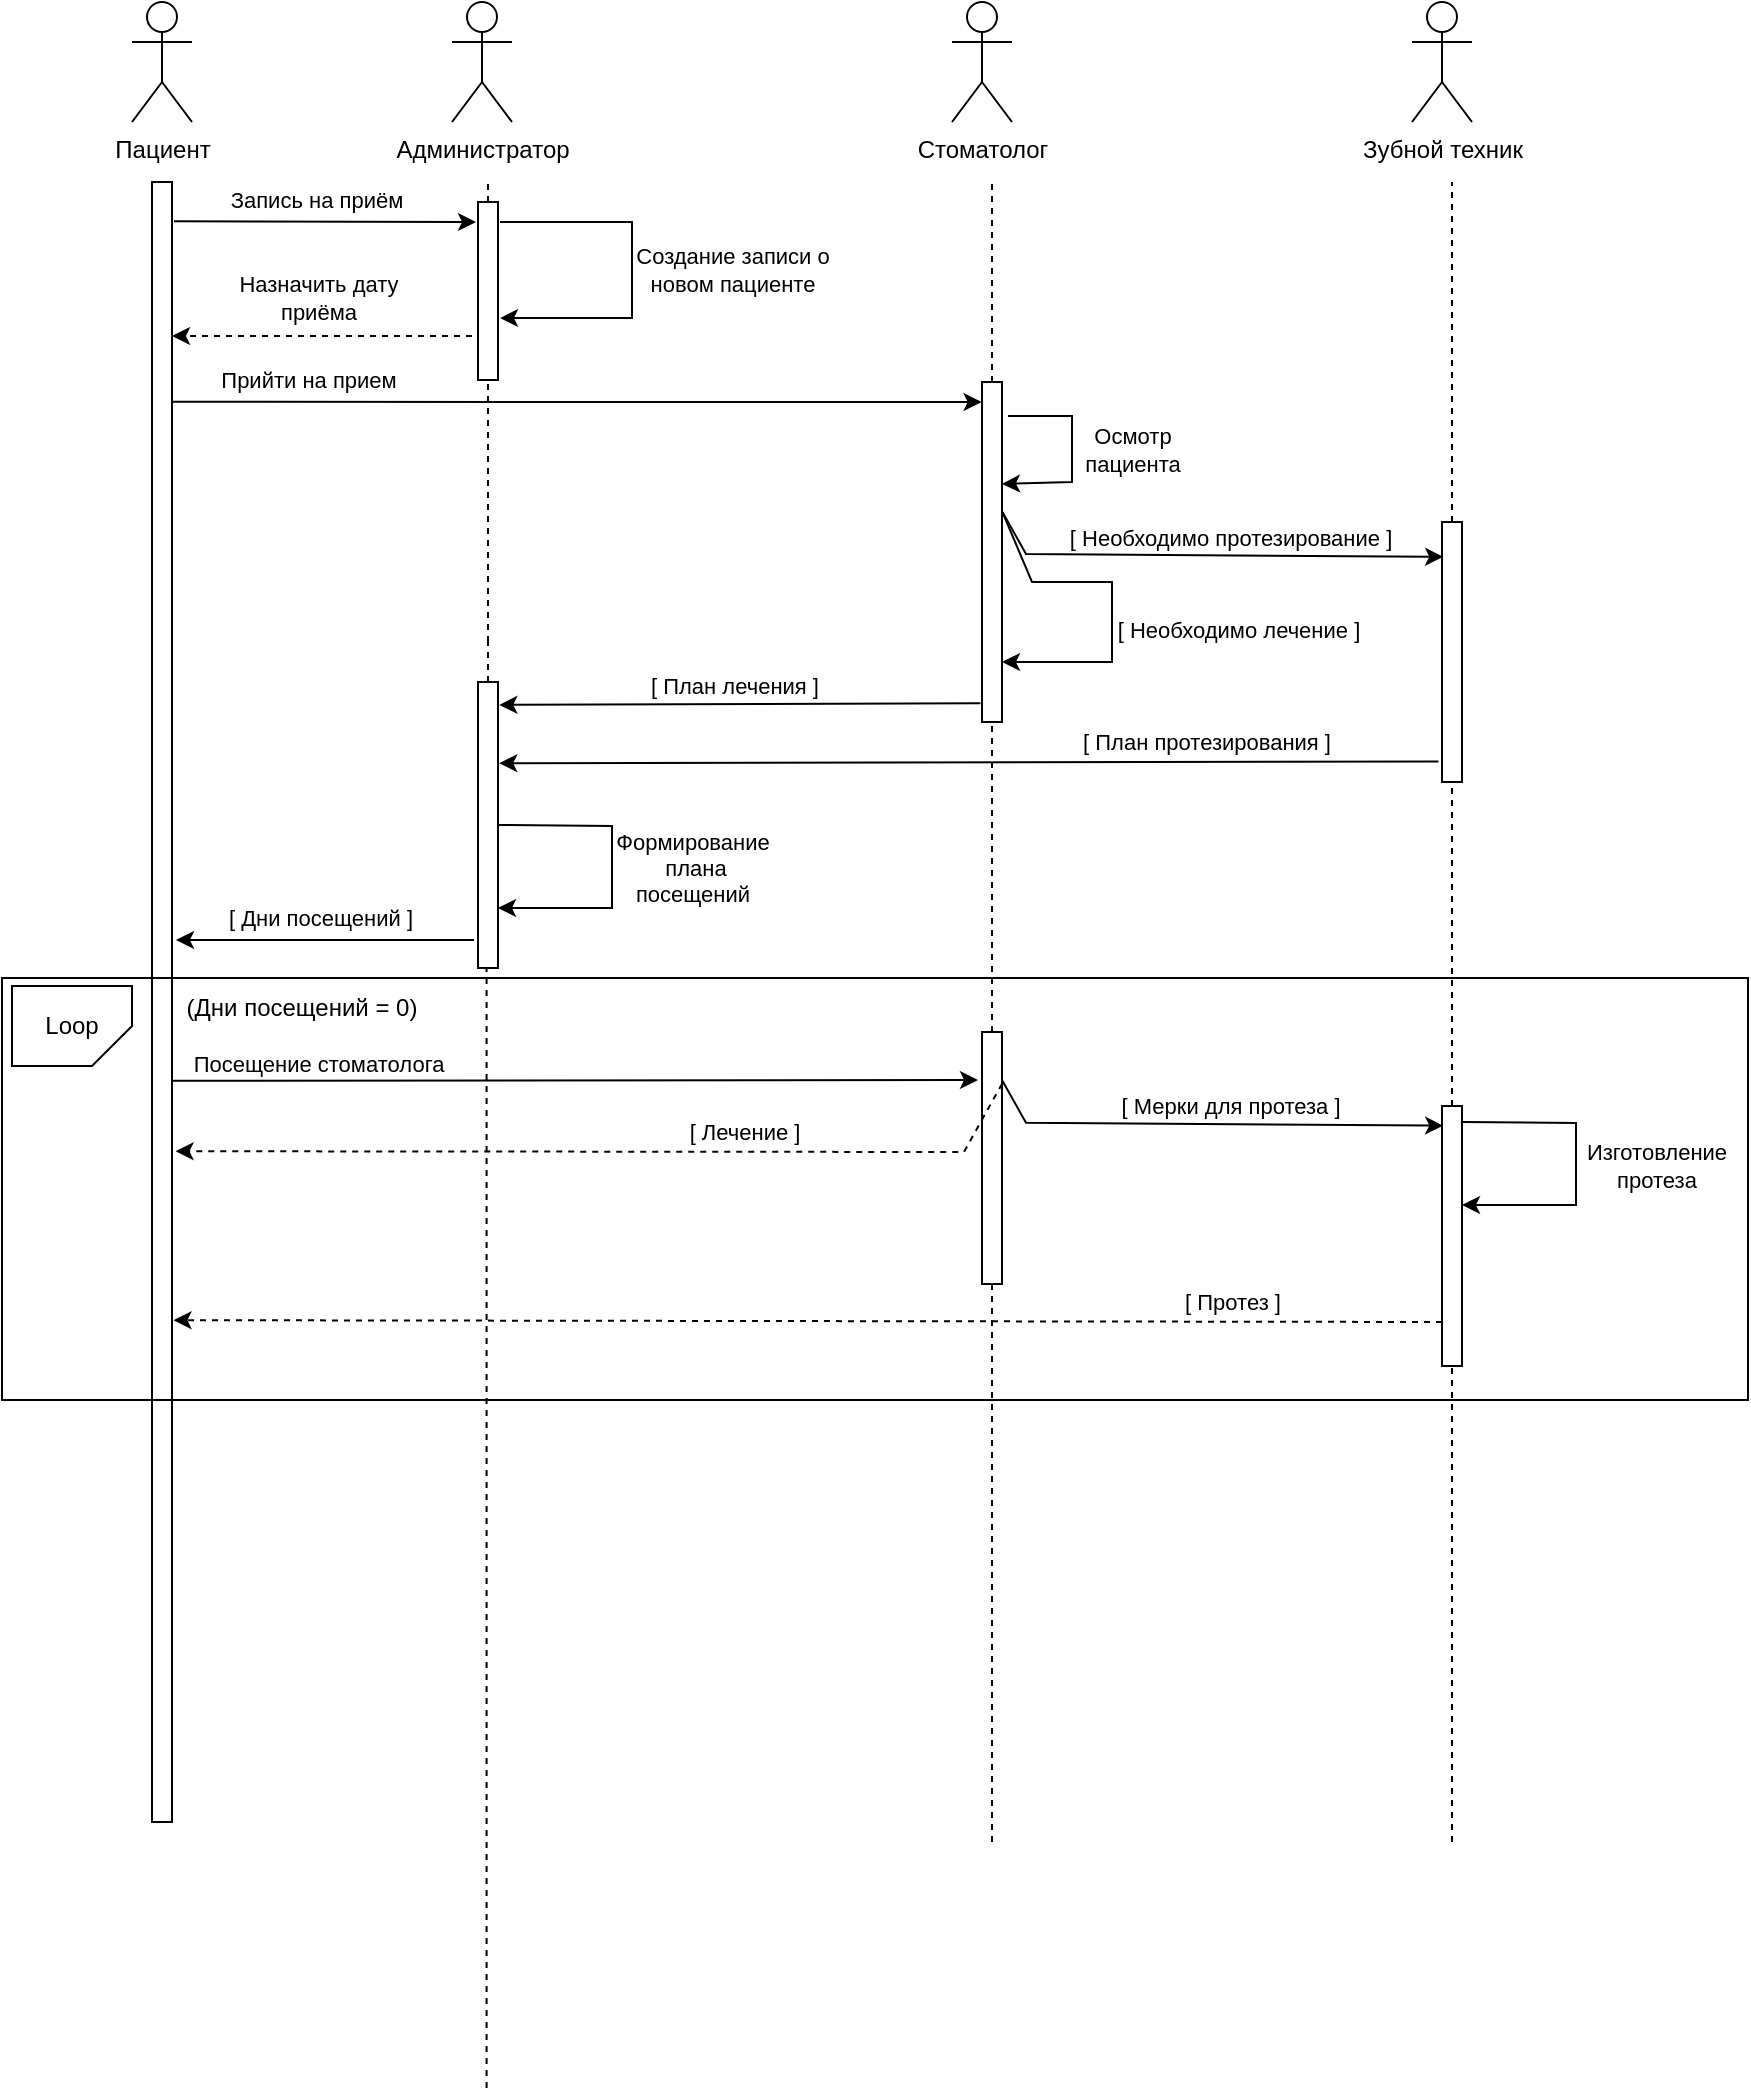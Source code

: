 <mxfile version="20.5.1" type="github"><diagram id="XVd9_aGAk1N9qplD8U_b" name="Страница 1"><mxGraphModel dx="1429" dy="945" grid="0" gridSize="10" guides="1" tooltips="1" connect="1" arrows="1" fold="1" page="0" pageScale="1" pageWidth="827" pageHeight="1169" math="0" shadow="0"><root><mxCell id="0"/><mxCell id="1" parent="0"/><mxCell id="olfYSp677vdpaHLVVZ0R-1" value="Пациент" style="shape=umlActor;verticalLabelPosition=bottom;verticalAlign=top;html=1;outlineConnect=0;" vertex="1" parent="1"><mxGeometry x="70" y="120" width="30" height="60" as="geometry"/></mxCell><mxCell id="olfYSp677vdpaHLVVZ0R-2" value="" style="rounded=0;whiteSpace=wrap;html=1;" vertex="1" parent="1"><mxGeometry x="80" y="210" width="10" height="820" as="geometry"/></mxCell><mxCell id="olfYSp677vdpaHLVVZ0R-3" value="Администратор" style="shape=umlActor;verticalLabelPosition=bottom;verticalAlign=top;html=1;outlineConnect=0;" vertex="1" parent="1"><mxGeometry x="230" y="120" width="30" height="60" as="geometry"/></mxCell><mxCell id="olfYSp677vdpaHLVVZ0R-5" value="Запись на приём" style="endArrow=classic;html=1;rounded=0;exitX=1.1;exitY=0.024;exitDx=0;exitDy=0;exitPerimeter=0;" edge="1" parent="1" source="olfYSp677vdpaHLVVZ0R-2"><mxGeometry x="-0.067" y="11" width="50" height="50" relative="1" as="geometry"><mxPoint x="380" y="380" as="sourcePoint"/><mxPoint x="242" y="230" as="targetPoint"/><mxPoint as="offset"/></mxGeometry></mxCell><mxCell id="olfYSp677vdpaHLVVZ0R-6" value="" style="endArrow=classic;html=1;rounded=0;exitX=1.1;exitY=0.112;exitDx=0;exitDy=0;exitPerimeter=0;entryX=1.1;entryY=0.652;entryDx=0;entryDy=0;entryPerimeter=0;" edge="1" parent="1" source="olfYSp677vdpaHLVVZ0R-4" target="olfYSp677vdpaHLVVZ0R-4"><mxGeometry width="50" height="50" relative="1" as="geometry"><mxPoint x="270" y="230" as="sourcePoint"/><mxPoint x="318" y="306" as="targetPoint"/><Array as="points"><mxPoint x="320" y="230"/><mxPoint x="320" y="278"/></Array></mxGeometry></mxCell><mxCell id="olfYSp677vdpaHLVVZ0R-8" value="Создание записи о &lt;br&gt;новом пациенте" style="edgeLabel;html=1;align=center;verticalAlign=middle;resizable=0;points=[];" vertex="1" connectable="0" parent="olfYSp677vdpaHLVVZ0R-6"><mxGeometry x="0.011" y="-1" relative="1" as="geometry"><mxPoint x="51" y="-1" as="offset"/></mxGeometry></mxCell><mxCell id="olfYSp677vdpaHLVVZ0R-9" value="" style="html=1;labelBackgroundColor=#ffffff;startArrow=none;startFill=0;startSize=6;endArrow=classic;endFill=1;endSize=6;jettySize=auto;orthogonalLoop=1;strokeWidth=1;dashed=1;fontSize=14;rounded=0;" edge="1" parent="1"><mxGeometry width="60" height="60" relative="1" as="geometry"><mxPoint x="240" y="287" as="sourcePoint"/><mxPoint x="90" y="287" as="targetPoint"/><Array as="points"/></mxGeometry></mxCell><mxCell id="olfYSp677vdpaHLVVZ0R-10" value="Назначить дату&lt;br&gt;приёма" style="edgeLabel;html=1;align=center;verticalAlign=middle;resizable=0;points=[];" vertex="1" connectable="0" parent="olfYSp677vdpaHLVVZ0R-9"><mxGeometry x="0.027" relative="1" as="geometry"><mxPoint y="-19" as="offset"/></mxGeometry></mxCell><mxCell id="olfYSp677vdpaHLVVZ0R-11" value="Стоматолог" style="shape=umlActor;verticalLabelPosition=bottom;verticalAlign=top;html=1;outlineConnect=0;" vertex="1" parent="1"><mxGeometry x="480" y="120" width="30" height="60" as="geometry"/></mxCell><mxCell id="olfYSp677vdpaHLVVZ0R-12" value="" style="endArrow=none;dashed=1;html=1;rounded=0;startArrow=none;" edge="1" parent="1" source="olfYSp677vdpaHLVVZ0R-13"><mxGeometry width="50" height="50" relative="1" as="geometry"><mxPoint x="500" y="600" as="sourcePoint"/><mxPoint x="500" y="210" as="targetPoint"/></mxGeometry></mxCell><mxCell id="olfYSp677vdpaHLVVZ0R-13" value="" style="rounded=0;whiteSpace=wrap;html=1;" vertex="1" parent="1"><mxGeometry x="495" y="310" width="10" height="170" as="geometry"/></mxCell><mxCell id="olfYSp677vdpaHLVVZ0R-17" value="" style="endArrow=none;dashed=1;html=1;rounded=0;startArrow=none;" edge="1" parent="1" source="olfYSp677vdpaHLVVZ0R-69" target="olfYSp677vdpaHLVVZ0R-13"><mxGeometry width="50" height="50" relative="1" as="geometry"><mxPoint x="500" y="1040" as="sourcePoint"/><mxPoint x="500" y="210" as="targetPoint"/></mxGeometry></mxCell><mxCell id="olfYSp677vdpaHLVVZ0R-18" value="" style="endArrow=none;dashed=1;html=1;rounded=0;startArrow=none;" edge="1" parent="1" source="olfYSp677vdpaHLVVZ0R-4"><mxGeometry width="50" height="50" relative="1" as="geometry"><mxPoint x="248" y="598" as="sourcePoint"/><mxPoint x="248" y="208" as="targetPoint"/></mxGeometry></mxCell><mxCell id="olfYSp677vdpaHLVVZ0R-4" value="" style="rounded=0;whiteSpace=wrap;html=1;" vertex="1" parent="1"><mxGeometry x="243" y="220" width="10" height="89" as="geometry"/></mxCell><mxCell id="olfYSp677vdpaHLVVZ0R-21" value="" style="endArrow=none;dashed=1;html=1;rounded=0;startArrow=none;" edge="1" parent="1" target="olfYSp677vdpaHLVVZ0R-4"><mxGeometry width="50" height="50" relative="1" as="geometry"><mxPoint x="248" y="440" as="sourcePoint"/><mxPoint x="248" y="208" as="targetPoint"/></mxGeometry></mxCell><mxCell id="olfYSp677vdpaHLVVZ0R-22" value="" style="endArrow=classic;html=1;rounded=0;exitX=1.04;exitY=0.134;exitDx=0;exitDy=0;exitPerimeter=0;entryX=-0.02;entryY=0.059;entryDx=0;entryDy=0;entryPerimeter=0;" edge="1" parent="1" source="olfYSp677vdpaHLVVZ0R-2" target="olfYSp677vdpaHLVVZ0R-13"><mxGeometry width="50" height="50" relative="1" as="geometry"><mxPoint x="93" y="320.15" as="sourcePoint"/><mxPoint x="490" y="320" as="targetPoint"/></mxGeometry></mxCell><mxCell id="olfYSp677vdpaHLVVZ0R-32" value="Прийти на прием" style="edgeLabel;html=1;align=center;verticalAlign=middle;resizable=0;points=[];" vertex="1" connectable="0" parent="olfYSp677vdpaHLVVZ0R-22"><mxGeometry x="-0.741" y="-1" relative="1" as="geometry"><mxPoint x="15" y="-12" as="offset"/></mxGeometry></mxCell><mxCell id="olfYSp677vdpaHLVVZ0R-33" value="" style="endArrow=classic;html=1;rounded=0;exitX=1.3;exitY=0.1;exitDx=0;exitDy=0;entryX=1;entryY=0.3;entryDx=0;entryDy=0;exitPerimeter=0;entryPerimeter=0;" edge="1" parent="1" source="olfYSp677vdpaHLVVZ0R-13" target="olfYSp677vdpaHLVVZ0R-13"><mxGeometry width="50" height="50" relative="1" as="geometry"><mxPoint x="420" y="400" as="sourcePoint"/><mxPoint x="550" y="320" as="targetPoint"/><Array as="points"><mxPoint x="540" y="327"/><mxPoint x="540" y="360"/></Array></mxGeometry></mxCell><mxCell id="olfYSp677vdpaHLVVZ0R-34" value="Осмотр&lt;br&gt;пациента" style="edgeLabel;html=1;align=center;verticalAlign=middle;resizable=0;points=[];" vertex="1" connectable="0" parent="olfYSp677vdpaHLVVZ0R-33"><mxGeometry x="0.018" relative="1" as="geometry"><mxPoint x="30" y="-2" as="offset"/></mxGeometry></mxCell><mxCell id="olfYSp677vdpaHLVVZ0R-36" value="" style="endArrow=none;dashed=1;html=1;rounded=0;startArrow=none;" edge="1" parent="1" source="olfYSp677vdpaHLVVZ0R-49"><mxGeometry width="50" height="50" relative="1" as="geometry"><mxPoint x="248" y="598" as="sourcePoint"/><mxPoint x="248" y="440" as="targetPoint"/></mxGeometry></mxCell><mxCell id="olfYSp677vdpaHLVVZ0R-40" value="Зубной техник" style="shape=umlActor;verticalLabelPosition=bottom;verticalAlign=top;html=1;outlineConnect=0;" vertex="1" parent="1"><mxGeometry x="710" y="120" width="30" height="60" as="geometry"/></mxCell><mxCell id="olfYSp677vdpaHLVVZ0R-41" value="" style="endArrow=none;dashed=1;html=1;rounded=0;startArrow=none;" edge="1" parent="1" source="olfYSp677vdpaHLVVZ0R-42"><mxGeometry width="50" height="50" relative="1" as="geometry"><mxPoint x="730" y="600" as="sourcePoint"/><mxPoint x="730" y="210" as="targetPoint"/></mxGeometry></mxCell><mxCell id="olfYSp677vdpaHLVVZ0R-42" value="" style="rounded=0;whiteSpace=wrap;html=1;" vertex="1" parent="1"><mxGeometry x="725" y="380" width="10" height="130" as="geometry"/></mxCell><mxCell id="olfYSp677vdpaHLVVZ0R-43" value="" style="endArrow=none;dashed=1;html=1;rounded=0;startArrow=none;" edge="1" parent="1" source="olfYSp677vdpaHLVVZ0R-73" target="olfYSp677vdpaHLVVZ0R-42"><mxGeometry width="50" height="50" relative="1" as="geometry"><mxPoint x="730" y="1040" as="sourcePoint"/><mxPoint x="730" y="210" as="targetPoint"/></mxGeometry></mxCell><mxCell id="olfYSp677vdpaHLVVZ0R-44" value="" style="endArrow=classic;html=1;rounded=0;exitX=1;exitY=0.38;exitDx=0;exitDy=0;exitPerimeter=0;entryX=0.059;entryY=0.134;entryDx=0;entryDy=0;entryPerimeter=0;" edge="1" parent="1" source="olfYSp677vdpaHLVVZ0R-13" target="olfYSp677vdpaHLVVZ0R-42"><mxGeometry width="50" height="50" relative="1" as="geometry"><mxPoint x="564" y="454" as="sourcePoint"/><mxPoint x="614" y="404" as="targetPoint"/><Array as="points"><mxPoint x="517" y="396"/></Array></mxGeometry></mxCell><mxCell id="olfYSp677vdpaHLVVZ0R-45" value="[ Необходимо протезирование ]" style="edgeLabel;html=1;align=center;verticalAlign=middle;resizable=0;points=[];" vertex="1" connectable="0" parent="olfYSp677vdpaHLVVZ0R-44"><mxGeometry x="-0.033" relative="1" as="geometry"><mxPoint x="14" y="-9" as="offset"/></mxGeometry></mxCell><mxCell id="olfYSp677vdpaHLVVZ0R-46" value="" style="endArrow=classic;html=1;rounded=0;exitX=1.033;exitY=0.384;exitDx=0;exitDy=0;exitPerimeter=0;" edge="1" parent="1" source="olfYSp677vdpaHLVVZ0R-13"><mxGeometry width="50" height="50" relative="1" as="geometry"><mxPoint x="510" y="400" as="sourcePoint"/><mxPoint x="505" y="450" as="targetPoint"/><Array as="points"><mxPoint x="520" y="410"/><mxPoint x="560" y="410"/><mxPoint x="560" y="450"/></Array></mxGeometry></mxCell><mxCell id="olfYSp677vdpaHLVVZ0R-47" value="[ Необходимо лечение ]" style="edgeLabel;html=1;align=center;verticalAlign=middle;resizable=0;points=[];" vertex="1" connectable="0" parent="olfYSp677vdpaHLVVZ0R-46"><mxGeometry x="0.047" y="1" relative="1" as="geometry"><mxPoint x="62" y="11" as="offset"/></mxGeometry></mxCell><mxCell id="olfYSp677vdpaHLVVZ0R-48" style="edgeStyle=orthogonalEdgeStyle;rounded=0;orthogonalLoop=1;jettySize=auto;html=1;exitX=0.5;exitY=1;exitDx=0;exitDy=0;" edge="1" parent="1" source="olfYSp677vdpaHLVVZ0R-13" target="olfYSp677vdpaHLVVZ0R-13"><mxGeometry relative="1" as="geometry"/></mxCell><mxCell id="olfYSp677vdpaHLVVZ0R-49" value="" style="rounded=0;whiteSpace=wrap;html=1;" vertex="1" parent="1"><mxGeometry x="243" y="460" width="10" height="143" as="geometry"/></mxCell><mxCell id="olfYSp677vdpaHLVVZ0R-51" value="" style="endArrow=classic;html=1;rounded=0;entryX=1.067;entryY=0.08;entryDx=0;entryDy=0;entryPerimeter=0;exitX=-0.078;exitY=0.945;exitDx=0;exitDy=0;exitPerimeter=0;" edge="1" parent="1" source="olfYSp677vdpaHLVVZ0R-13" target="olfYSp677vdpaHLVVZ0R-49"><mxGeometry width="50" height="50" relative="1" as="geometry"><mxPoint x="490" y="469" as="sourcePoint"/><mxPoint x="370" y="490" as="targetPoint"/></mxGeometry></mxCell><mxCell id="olfYSp677vdpaHLVVZ0R-53" value="[ План лечения ]" style="edgeLabel;html=1;align=center;verticalAlign=middle;resizable=0;points=[];" vertex="1" connectable="0" parent="olfYSp677vdpaHLVVZ0R-51"><mxGeometry x="0.022" y="-3" relative="1" as="geometry"><mxPoint y="-6" as="offset"/></mxGeometry></mxCell><mxCell id="olfYSp677vdpaHLVVZ0R-52" value="" style="endArrow=classic;html=1;rounded=0;entryX=1.062;entryY=0.284;entryDx=0;entryDy=0;exitX=-0.176;exitY=0.921;exitDx=0;exitDy=0;exitPerimeter=0;entryPerimeter=0;" edge="1" parent="1" source="olfYSp677vdpaHLVVZ0R-42" target="olfYSp677vdpaHLVVZ0R-49"><mxGeometry width="50" height="50" relative="1" as="geometry"><mxPoint x="370" y="570" as="sourcePoint"/><mxPoint x="420" y="520" as="targetPoint"/></mxGeometry></mxCell><mxCell id="olfYSp677vdpaHLVVZ0R-54" value="[ План протезирования ]" style="edgeLabel;html=1;align=center;verticalAlign=middle;resizable=0;points=[];" vertex="1" connectable="0" parent="olfYSp677vdpaHLVVZ0R-52"><mxGeometry x="-0.506" relative="1" as="geometry"><mxPoint y="-10" as="offset"/></mxGeometry></mxCell><mxCell id="olfYSp677vdpaHLVVZ0R-55" value="" style="endArrow=classic;html=1;rounded=0;exitX=1;exitY=0.5;exitDx=0;exitDy=0;" edge="1" parent="1" source="olfYSp677vdpaHLVVZ0R-49"><mxGeometry width="50" height="50" relative="1" as="geometry"><mxPoint x="253.2" y="542.94" as="sourcePoint"/><mxPoint x="253" y="573" as="targetPoint"/><Array as="points"><mxPoint x="310" y="532"/><mxPoint x="310" y="573"/></Array></mxGeometry></mxCell><mxCell id="olfYSp677vdpaHLVVZ0R-56" value="Формирование&lt;br&gt;&amp;nbsp;плана &lt;br&gt;посещений" style="edgeLabel;html=1;align=center;verticalAlign=middle;resizable=0;points=[];" vertex="1" connectable="0" parent="olfYSp677vdpaHLVVZ0R-55"><mxGeometry x="-0.004" y="1" relative="1" as="geometry"><mxPoint x="39" y="1" as="offset"/></mxGeometry></mxCell><mxCell id="olfYSp677vdpaHLVVZ0R-58" value="[ Дни посещений ]" style="endArrow=classic;html=1;rounded=0;" edge="1" parent="1"><mxGeometry x="0.04" y="-11" width="50" height="50" relative="1" as="geometry"><mxPoint x="241" y="589" as="sourcePoint"/><mxPoint x="92" y="589" as="targetPoint"/><mxPoint as="offset"/></mxGeometry></mxCell><mxCell id="olfYSp677vdpaHLVVZ0R-59" value="" style="endArrow=none;dashed=1;html=1;rounded=0;" edge="1" parent="1"><mxGeometry width="50" height="50" relative="1" as="geometry"><mxPoint x="247.29" y="1163" as="sourcePoint"/><mxPoint x="247.29" y="603" as="targetPoint"/></mxGeometry></mxCell><mxCell id="olfYSp677vdpaHLVVZ0R-63" value="Loop" style="shape=card;whiteSpace=wrap;html=1;fillColor=none;rotation=90;horizontal=0;flipV=0;flipH=1;size=20;" vertex="1" parent="1"><mxGeometry x="20" y="602" width="40" height="60" as="geometry"/></mxCell><mxCell id="olfYSp677vdpaHLVVZ0R-64" value="(Дни посещений = 0)" style="text;html=1;strokeColor=none;fillColor=none;align=center;verticalAlign=middle;whiteSpace=wrap;rounded=0;" vertex="1" parent="1"><mxGeometry x="90" y="608" width="130" height="30" as="geometry"/></mxCell><mxCell id="olfYSp677vdpaHLVVZ0R-65" value="" style="endArrow=classic;html=1;rounded=0;exitX=1.014;exitY=0.548;exitDx=0;exitDy=0;exitPerimeter=0;" edge="1" parent="1" source="olfYSp677vdpaHLVVZ0R-2"><mxGeometry width="50" height="50" relative="1" as="geometry"><mxPoint x="97" y="653" as="sourcePoint"/><mxPoint x="493" y="659" as="targetPoint"/></mxGeometry></mxCell><mxCell id="olfYSp677vdpaHLVVZ0R-66" value="Посещение стоматолога" style="edgeLabel;html=1;align=center;verticalAlign=middle;resizable=0;points=[];" vertex="1" connectable="0" parent="olfYSp677vdpaHLVVZ0R-65"><mxGeometry x="-0.692" relative="1" as="geometry"><mxPoint x="11" y="-9" as="offset"/></mxGeometry></mxCell><mxCell id="olfYSp677vdpaHLVVZ0R-69" value="" style="rounded=0;whiteSpace=wrap;html=1;" vertex="1" parent="1"><mxGeometry x="495" y="635" width="10" height="126" as="geometry"/></mxCell><mxCell id="olfYSp677vdpaHLVVZ0R-70" value="" style="endArrow=none;dashed=1;html=1;rounded=0;" edge="1" parent="1" target="olfYSp677vdpaHLVVZ0R-69"><mxGeometry width="50" height="50" relative="1" as="geometry"><mxPoint x="500" y="1040" as="sourcePoint"/><mxPoint x="500" y="480" as="targetPoint"/></mxGeometry></mxCell><mxCell id="olfYSp677vdpaHLVVZ0R-71" value="" style="endArrow=classic;html=1;rounded=0;exitX=1;exitY=0.38;exitDx=0;exitDy=0;exitPerimeter=0;entryX=0.059;entryY=0.134;entryDx=0;entryDy=0;entryPerimeter=0;" edge="1" parent="1"><mxGeometry width="50" height="50" relative="1" as="geometry"><mxPoint x="505" y="659.0" as="sourcePoint"/><mxPoint x="725.59" y="681.82" as="targetPoint"/><Array as="points"><mxPoint x="517" y="680.4"/></Array></mxGeometry></mxCell><mxCell id="olfYSp677vdpaHLVVZ0R-72" value="[ Мерки для протеза ]" style="edgeLabel;html=1;align=center;verticalAlign=middle;resizable=0;points=[];" vertex="1" connectable="0" parent="olfYSp677vdpaHLVVZ0R-71"><mxGeometry x="-0.033" relative="1" as="geometry"><mxPoint x="14" y="-9" as="offset"/></mxGeometry></mxCell><mxCell id="olfYSp677vdpaHLVVZ0R-73" value="" style="rounded=0;whiteSpace=wrap;html=1;" vertex="1" parent="1"><mxGeometry x="725" y="672" width="10" height="130" as="geometry"/></mxCell><mxCell id="olfYSp677vdpaHLVVZ0R-74" value="" style="endArrow=none;dashed=1;html=1;rounded=0;" edge="1" parent="1" target="olfYSp677vdpaHLVVZ0R-73"><mxGeometry width="50" height="50" relative="1" as="geometry"><mxPoint x="730.0" y="1040" as="sourcePoint"/><mxPoint x="730.0" y="510" as="targetPoint"/></mxGeometry></mxCell><mxCell id="olfYSp677vdpaHLVVZ0R-75" value="" style="html=1;labelBackgroundColor=#ffffff;startArrow=none;startFill=0;startSize=6;endArrow=classic;endFill=1;endSize=6;jettySize=auto;orthogonalLoop=1;strokeWidth=1;dashed=1;fontSize=14;rounded=0;exitX=1.005;exitY=0.205;exitDx=0;exitDy=0;entryX=1.178;entryY=0.591;entryDx=0;entryDy=0;entryPerimeter=0;exitPerimeter=0;" edge="1" parent="1" source="olfYSp677vdpaHLVVZ0R-69" target="olfYSp677vdpaHLVVZ0R-2"><mxGeometry width="60" height="60" relative="1" as="geometry"><mxPoint x="468" y="717" as="sourcePoint"/><mxPoint x="318" y="717" as="targetPoint"/><Array as="points"><mxPoint x="486" y="695"/></Array></mxGeometry></mxCell><mxCell id="olfYSp677vdpaHLVVZ0R-77" value="[ Лечение ]" style="edgeLabel;html=1;align=center;verticalAlign=middle;resizable=0;points=[];" vertex="1" connectable="0" parent="olfYSp677vdpaHLVVZ0R-75"><mxGeometry x="-0.316" y="1" relative="1" as="geometry"><mxPoint x="-1" y="-11" as="offset"/></mxGeometry></mxCell><mxCell id="olfYSp677vdpaHLVVZ0R-78" value="" style="endArrow=classic;html=1;rounded=0;exitX=1;exitY=0.5;exitDx=0;exitDy=0;" edge="1" parent="1"><mxGeometry width="50" height="50" relative="1" as="geometry"><mxPoint x="735" y="680" as="sourcePoint"/><mxPoint x="735" y="721.5" as="targetPoint"/><Array as="points"><mxPoint x="792" y="680.5"/><mxPoint x="792" y="721.5"/></Array></mxGeometry></mxCell><mxCell id="olfYSp677vdpaHLVVZ0R-79" value="Изготовление&lt;br&gt;протеза" style="edgeLabel;html=1;align=center;verticalAlign=middle;resizable=0;points=[];" vertex="1" connectable="0" parent="olfYSp677vdpaHLVVZ0R-78"><mxGeometry x="-0.004" y="1" relative="1" as="geometry"><mxPoint x="39" y="1" as="offset"/></mxGeometry></mxCell><mxCell id="olfYSp677vdpaHLVVZ0R-80" value="" style="html=1;labelBackgroundColor=#ffffff;startArrow=none;startFill=0;startSize=6;endArrow=classic;endFill=1;endSize=6;jettySize=auto;orthogonalLoop=1;strokeWidth=1;dashed=1;fontSize=14;rounded=0;entryX=1.075;entryY=0.694;entryDx=0;entryDy=0;entryPerimeter=0;" edge="1" parent="1" target="olfYSp677vdpaHLVVZ0R-2"><mxGeometry width="60" height="60" relative="1" as="geometry"><mxPoint x="725" y="780" as="sourcePoint"/><mxPoint x="575" y="780" as="targetPoint"/><Array as="points"/></mxGeometry></mxCell><mxCell id="olfYSp677vdpaHLVVZ0R-82" value="[ Протез ]" style="edgeLabel;html=1;align=center;verticalAlign=middle;resizable=0;points=[];" vertex="1" connectable="0" parent="olfYSp677vdpaHLVVZ0R-80"><mxGeometry x="-0.671" y="-1" relative="1" as="geometry"><mxPoint x="-1" y="-9" as="offset"/></mxGeometry></mxCell><mxCell id="olfYSp677vdpaHLVVZ0R-83" value="" style="rounded=0;whiteSpace=wrap;html=1;fillColor=none;" vertex="1" parent="1"><mxGeometry x="5" y="608" width="873" height="211" as="geometry"/></mxCell></root></mxGraphModel></diagram></mxfile>
